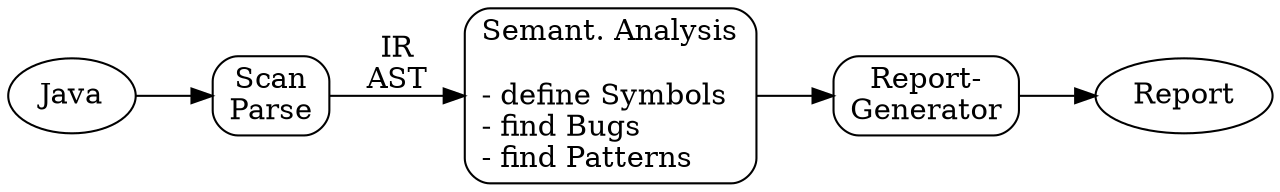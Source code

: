 digraph G {
    rankdir="LR";
    
    java [shape=oval, label="Java"];
	scan [shape=box, style="rounded", label="Scan\nParse"];
	sem  [shape=box, style="rounded", label="Semant. Analysis\n\n- define Symbols\l- find Bugs\l- find Patterns\l"];
	gen  [shape=box, style="rounded", label="Report-\nGenerator"];
	rep  [shape=oval, label="Report"];
	
	java -> scan;
	scan -> sem [label="IR\nAST"];
	sem  -> gen;
	gen  -> rep;
}

